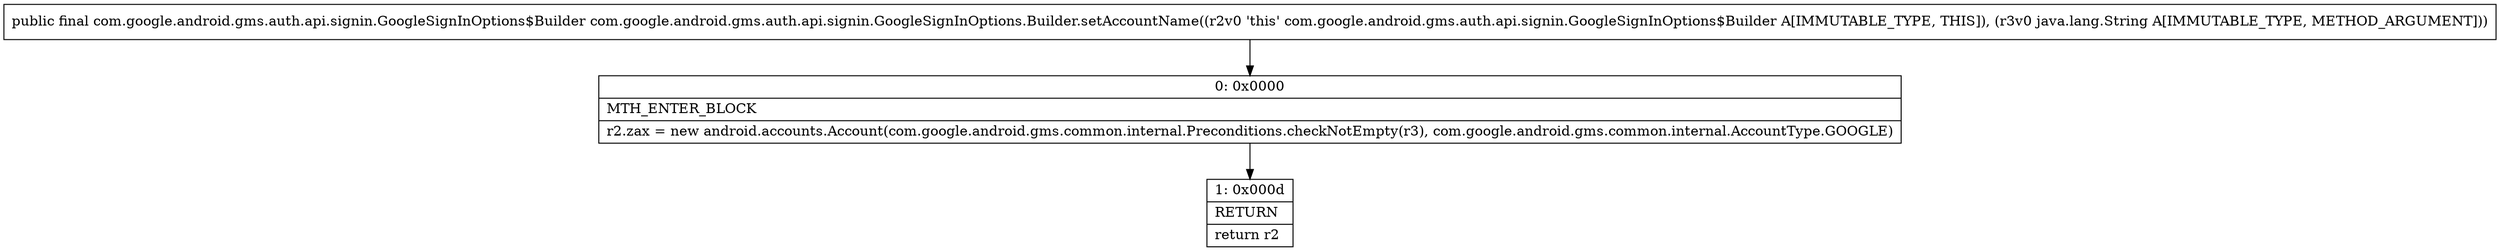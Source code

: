 digraph "CFG forcom.google.android.gms.auth.api.signin.GoogleSignInOptions.Builder.setAccountName(Ljava\/lang\/String;)Lcom\/google\/android\/gms\/auth\/api\/signin\/GoogleSignInOptions$Builder;" {
Node_0 [shape=record,label="{0\:\ 0x0000|MTH_ENTER_BLOCK\l|r2.zax = new android.accounts.Account(com.google.android.gms.common.internal.Preconditions.checkNotEmpty(r3), com.google.android.gms.common.internal.AccountType.GOOGLE)\l}"];
Node_1 [shape=record,label="{1\:\ 0x000d|RETURN\l|return r2\l}"];
MethodNode[shape=record,label="{public final com.google.android.gms.auth.api.signin.GoogleSignInOptions$Builder com.google.android.gms.auth.api.signin.GoogleSignInOptions.Builder.setAccountName((r2v0 'this' com.google.android.gms.auth.api.signin.GoogleSignInOptions$Builder A[IMMUTABLE_TYPE, THIS]), (r3v0 java.lang.String A[IMMUTABLE_TYPE, METHOD_ARGUMENT])) }"];
MethodNode -> Node_0;
Node_0 -> Node_1;
}

